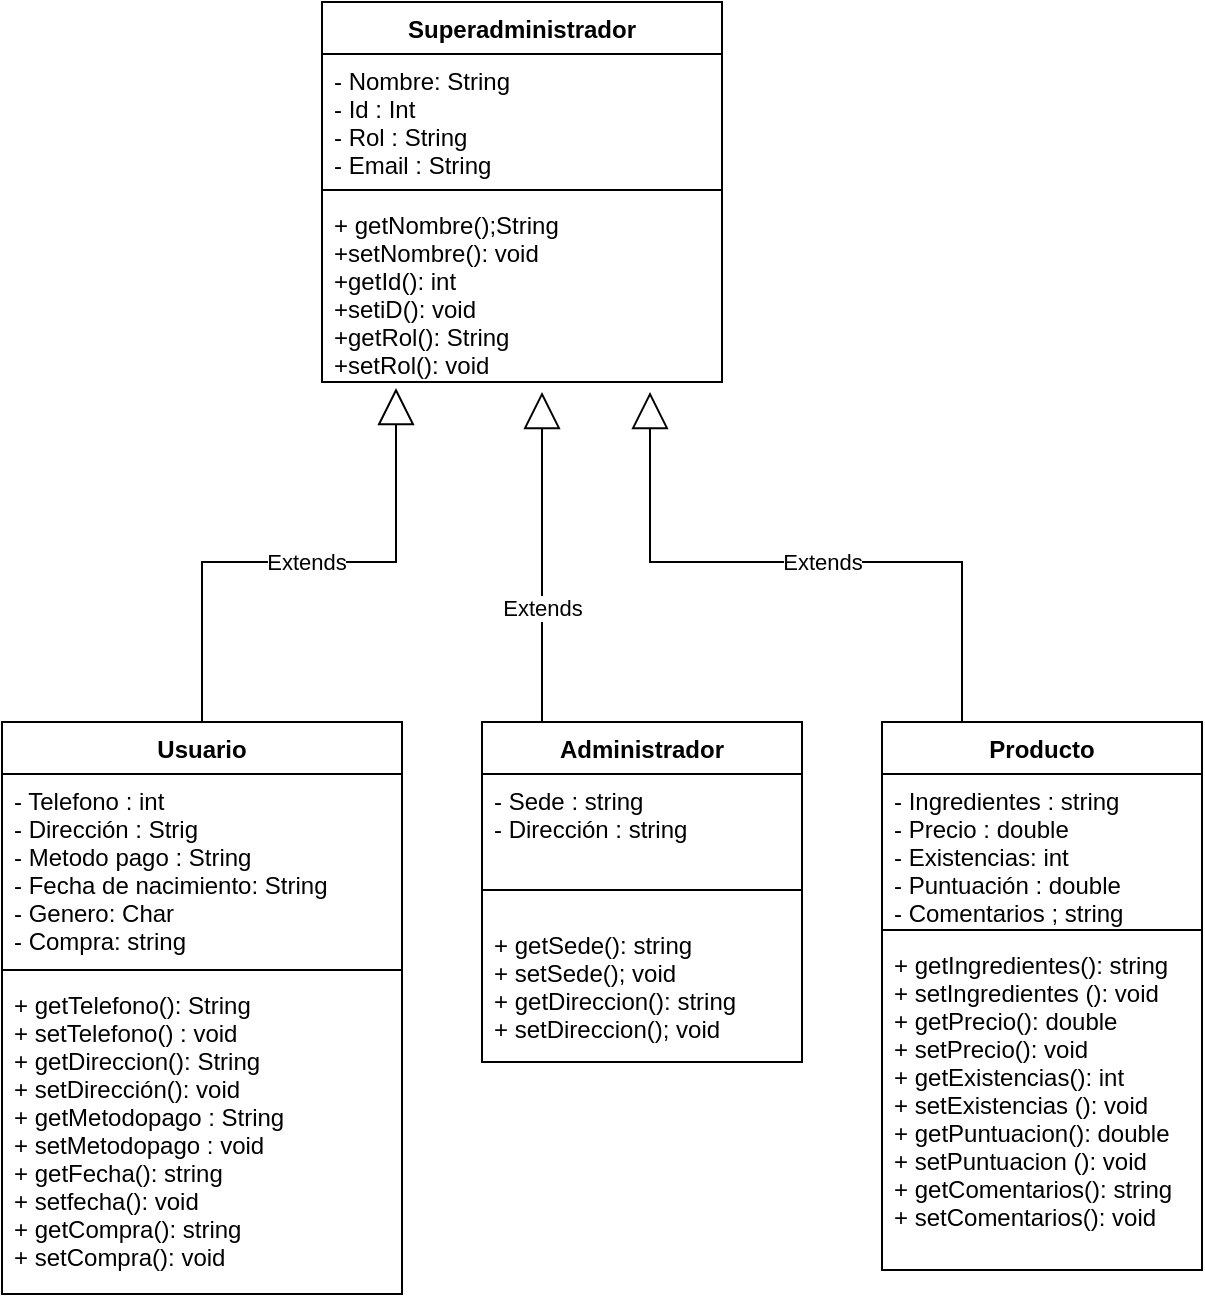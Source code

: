 <mxfile version="20.3.0" type="github">
  <diagram id="OfqVQxtntE4XDZsR6VOQ" name="Page-1">
    <mxGraphModel dx="2127" dy="1293" grid="1" gridSize="10" guides="1" tooltips="1" connect="1" arrows="1" fold="1" page="1" pageScale="1" pageWidth="827" pageHeight="1169" math="0" shadow="0">
      <root>
        <mxCell id="0" />
        <mxCell id="1" parent="0" />
        <mxCell id="IAK387HgVo09gBc9gvaZ-1" value="Superadministrador" style="swimlane;fontStyle=1;align=center;verticalAlign=top;childLayout=stackLayout;horizontal=1;startSize=26;horizontalStack=0;resizeParent=1;resizeParentMax=0;resizeLast=0;collapsible=1;marginBottom=0;" parent="1" vertex="1">
          <mxGeometry x="40" y="320" width="200" height="190" as="geometry" />
        </mxCell>
        <mxCell id="IAK387HgVo09gBc9gvaZ-2" value="- Nombre: String&#xa;- Id : Int&#xa;- Rol : String&#xa;- Email : String" style="text;strokeColor=none;fillColor=none;align=left;verticalAlign=top;spacingLeft=4;spacingRight=4;overflow=hidden;rotatable=0;points=[[0,0.5],[1,0.5]];portConstraint=eastwest;" parent="IAK387HgVo09gBc9gvaZ-1" vertex="1">
          <mxGeometry y="26" width="200" height="64" as="geometry" />
        </mxCell>
        <mxCell id="IAK387HgVo09gBc9gvaZ-3" value="" style="line;strokeWidth=1;fillColor=none;align=left;verticalAlign=middle;spacingTop=-1;spacingLeft=3;spacingRight=3;rotatable=0;labelPosition=right;points=[];portConstraint=eastwest;" parent="IAK387HgVo09gBc9gvaZ-1" vertex="1">
          <mxGeometry y="90" width="200" height="8" as="geometry" />
        </mxCell>
        <mxCell id="IAK387HgVo09gBc9gvaZ-4" value="+ getNombre();String&#xa;+setNombre(): void&#xa;+getId(): int&#xa;+setiD(): void&#xa;+getRol(): String&#xa;+setRol(): void&#xa;&#xa;" style="text;strokeColor=none;fillColor=none;align=left;verticalAlign=top;spacingLeft=4;spacingRight=4;overflow=hidden;rotatable=0;points=[[0,0.5],[1,0.5]];portConstraint=eastwest;" parent="IAK387HgVo09gBc9gvaZ-1" vertex="1">
          <mxGeometry y="98" width="200" height="92" as="geometry" />
        </mxCell>
        <mxCell id="IAK387HgVo09gBc9gvaZ-5" value="Usuario" style="swimlane;fontStyle=1;align=center;verticalAlign=top;childLayout=stackLayout;horizontal=1;startSize=26;horizontalStack=0;resizeParent=1;resizeParentMax=0;resizeLast=0;collapsible=1;marginBottom=0;" parent="1" vertex="1">
          <mxGeometry x="-120" y="680" width="200" height="286" as="geometry" />
        </mxCell>
        <mxCell id="IAK387HgVo09gBc9gvaZ-6" value="- Telefono : int&#xa;- Dirección : Strig&#xa;- Metodo pago : String&#xa;- Fecha de nacimiento: String&#xa;- Genero: Char&#xa;- Compra: string " style="text;strokeColor=none;fillColor=none;align=left;verticalAlign=top;spacingLeft=4;spacingRight=4;overflow=hidden;rotatable=0;points=[[0,0.5],[1,0.5]];portConstraint=eastwest;" parent="IAK387HgVo09gBc9gvaZ-5" vertex="1">
          <mxGeometry y="26" width="200" height="94" as="geometry" />
        </mxCell>
        <mxCell id="IAK387HgVo09gBc9gvaZ-7" value="" style="line;strokeWidth=1;fillColor=none;align=left;verticalAlign=middle;spacingTop=-1;spacingLeft=3;spacingRight=3;rotatable=0;labelPosition=right;points=[];portConstraint=eastwest;" parent="IAK387HgVo09gBc9gvaZ-5" vertex="1">
          <mxGeometry y="120" width="200" height="8" as="geometry" />
        </mxCell>
        <mxCell id="IAK387HgVo09gBc9gvaZ-8" value="+ getTelefono(): String&#xa;+ setTelefono() : void&#xa;+ getDireccion(): String&#xa;+ setDirección(): void&#xa;+ getMetodopago : String&#xa;+ setMetodopago : void&#xa;+ getFecha(): string&#xa;+ setfecha(): void&#xa;+ getCompra(): string&#xa;+ setCompra(): void&#xa;" style="text;strokeColor=none;fillColor=none;align=left;verticalAlign=top;spacingLeft=4;spacingRight=4;overflow=hidden;rotatable=0;points=[[0,0.5],[1,0.5]];portConstraint=eastwest;" parent="IAK387HgVo09gBc9gvaZ-5" vertex="1">
          <mxGeometry y="128" width="200" height="158" as="geometry" />
        </mxCell>
        <mxCell id="IAK387HgVo09gBc9gvaZ-9" value="Administrador" style="swimlane;fontStyle=1;align=center;verticalAlign=top;childLayout=stackLayout;horizontal=1;startSize=26;horizontalStack=0;resizeParent=1;resizeParentMax=0;resizeLast=0;collapsible=1;marginBottom=0;" parent="1" vertex="1">
          <mxGeometry x="120" y="680" width="160" height="170" as="geometry" />
        </mxCell>
        <mxCell id="IAK387HgVo09gBc9gvaZ-10" value="- Sede : string&#xa;- Dirección : string" style="text;strokeColor=none;fillColor=none;align=left;verticalAlign=top;spacingLeft=4;spacingRight=4;overflow=hidden;rotatable=0;points=[[0,0.5],[1,0.5]];portConstraint=eastwest;" parent="IAK387HgVo09gBc9gvaZ-9" vertex="1">
          <mxGeometry y="26" width="160" height="44" as="geometry" />
        </mxCell>
        <mxCell id="IAK387HgVo09gBc9gvaZ-11" value="" style="line;strokeWidth=1;fillColor=none;align=left;verticalAlign=middle;spacingTop=-1;spacingLeft=3;spacingRight=3;rotatable=0;labelPosition=right;points=[];portConstraint=eastwest;" parent="IAK387HgVo09gBc9gvaZ-9" vertex="1">
          <mxGeometry y="70" width="160" height="28" as="geometry" />
        </mxCell>
        <mxCell id="IAK387HgVo09gBc9gvaZ-12" value="+ getSede(): string&#xa;+ setSede(); void&#xa;+ getDireccion(): string&#xa;+ setDireccion(); void" style="text;strokeColor=none;fillColor=none;align=left;verticalAlign=top;spacingLeft=4;spacingRight=4;overflow=hidden;rotatable=0;points=[[0,0.5],[1,0.5]];portConstraint=eastwest;" parent="IAK387HgVo09gBc9gvaZ-9" vertex="1">
          <mxGeometry y="98" width="160" height="72" as="geometry" />
        </mxCell>
        <mxCell id="IAK387HgVo09gBc9gvaZ-13" value="Producto" style="swimlane;fontStyle=1;align=center;verticalAlign=top;childLayout=stackLayout;horizontal=1;startSize=26;horizontalStack=0;resizeParent=1;resizeParentMax=0;resizeLast=0;collapsible=1;marginBottom=0;" parent="1" vertex="1">
          <mxGeometry x="320" y="680" width="160" height="274" as="geometry" />
        </mxCell>
        <mxCell id="IAK387HgVo09gBc9gvaZ-14" value="- Ingredientes : string&#xa;- Precio : double&#xa;- Existencias: int&#xa;- Puntuación : double&#xa;- Comentarios ; string" style="text;strokeColor=none;fillColor=none;align=left;verticalAlign=top;spacingLeft=4;spacingRight=4;overflow=hidden;rotatable=0;points=[[0,0.5],[1,0.5]];portConstraint=eastwest;" parent="IAK387HgVo09gBc9gvaZ-13" vertex="1">
          <mxGeometry y="26" width="160" height="74" as="geometry" />
        </mxCell>
        <mxCell id="IAK387HgVo09gBc9gvaZ-15" value="" style="line;strokeWidth=1;fillColor=none;align=left;verticalAlign=middle;spacingTop=-1;spacingLeft=3;spacingRight=3;rotatable=0;labelPosition=right;points=[];portConstraint=eastwest;" parent="IAK387HgVo09gBc9gvaZ-13" vertex="1">
          <mxGeometry y="100" width="160" height="8" as="geometry" />
        </mxCell>
        <mxCell id="IAK387HgVo09gBc9gvaZ-16" value="+ getIngredientes(): string&#xa;+ setIngredientes (): void&#xa;+ getPrecio(): double&#xa;+ setPrecio(): void&#xa;+ getExistencias(): int&#xa;+ setExistencias (): void&#xa;+ getPuntuacion(): double&#xa;+ setPuntuacion (): void&#xa;+ getComentarios(): string&#xa;+ setComentarios(): void&#xa;" style="text;strokeColor=none;fillColor=none;align=left;verticalAlign=top;spacingLeft=4;spacingRight=4;overflow=hidden;rotatable=0;points=[[0,0.5],[1,0.5]];portConstraint=eastwest;" parent="IAK387HgVo09gBc9gvaZ-13" vertex="1">
          <mxGeometry y="108" width="160" height="166" as="geometry" />
        </mxCell>
        <mxCell id="IAK387HgVo09gBc9gvaZ-17" value="Extends" style="endArrow=block;endSize=16;endFill=0;html=1;rounded=0;exitX=0.5;exitY=0;exitDx=0;exitDy=0;entryX=0.185;entryY=1.033;entryDx=0;entryDy=0;entryPerimeter=0;edgeStyle=orthogonalEdgeStyle;" parent="1" source="IAK387HgVo09gBc9gvaZ-5" target="IAK387HgVo09gBc9gvaZ-4" edge="1">
          <mxGeometry width="160" relative="1" as="geometry">
            <mxPoint x="100" y="680" as="sourcePoint" />
            <mxPoint y="590" as="targetPoint" />
            <Array as="points">
              <mxPoint x="-20" y="600" />
              <mxPoint x="77" y="600" />
            </Array>
          </mxGeometry>
        </mxCell>
        <mxCell id="IAK387HgVo09gBc9gvaZ-18" value="Extends" style="endArrow=block;endSize=16;endFill=0;html=1;rounded=0;exitX=0.5;exitY=0;exitDx=0;exitDy=0;entryX=0.55;entryY=1.054;entryDx=0;entryDy=0;entryPerimeter=0;edgeStyle=orthogonalEdgeStyle;" parent="1" target="IAK387HgVo09gBc9gvaZ-4" edge="1">
          <mxGeometry width="160" relative="1" as="geometry">
            <mxPoint x="200" y="680" as="sourcePoint" />
            <mxPoint x="297" y="543.036" as="targetPoint" />
            <Array as="points">
              <mxPoint x="150" y="680" />
            </Array>
          </mxGeometry>
        </mxCell>
        <mxCell id="IAK387HgVo09gBc9gvaZ-19" value="Extends" style="endArrow=block;endSize=16;endFill=0;html=1;rounded=0;exitX=0.5;exitY=0;exitDx=0;exitDy=0;entryX=0.82;entryY=1.054;entryDx=0;entryDy=0;entryPerimeter=0;edgeStyle=orthogonalEdgeStyle;" parent="1" target="IAK387HgVo09gBc9gvaZ-4" edge="1">
          <mxGeometry x="-0.066" width="160" relative="1" as="geometry">
            <mxPoint x="360" y="680" as="sourcePoint" />
            <mxPoint x="310" y="544.968" as="targetPoint" />
            <Array as="points">
              <mxPoint x="360" y="600" />
              <mxPoint x="204" y="600" />
            </Array>
            <mxPoint as="offset" />
          </mxGeometry>
        </mxCell>
      </root>
    </mxGraphModel>
  </diagram>
</mxfile>
